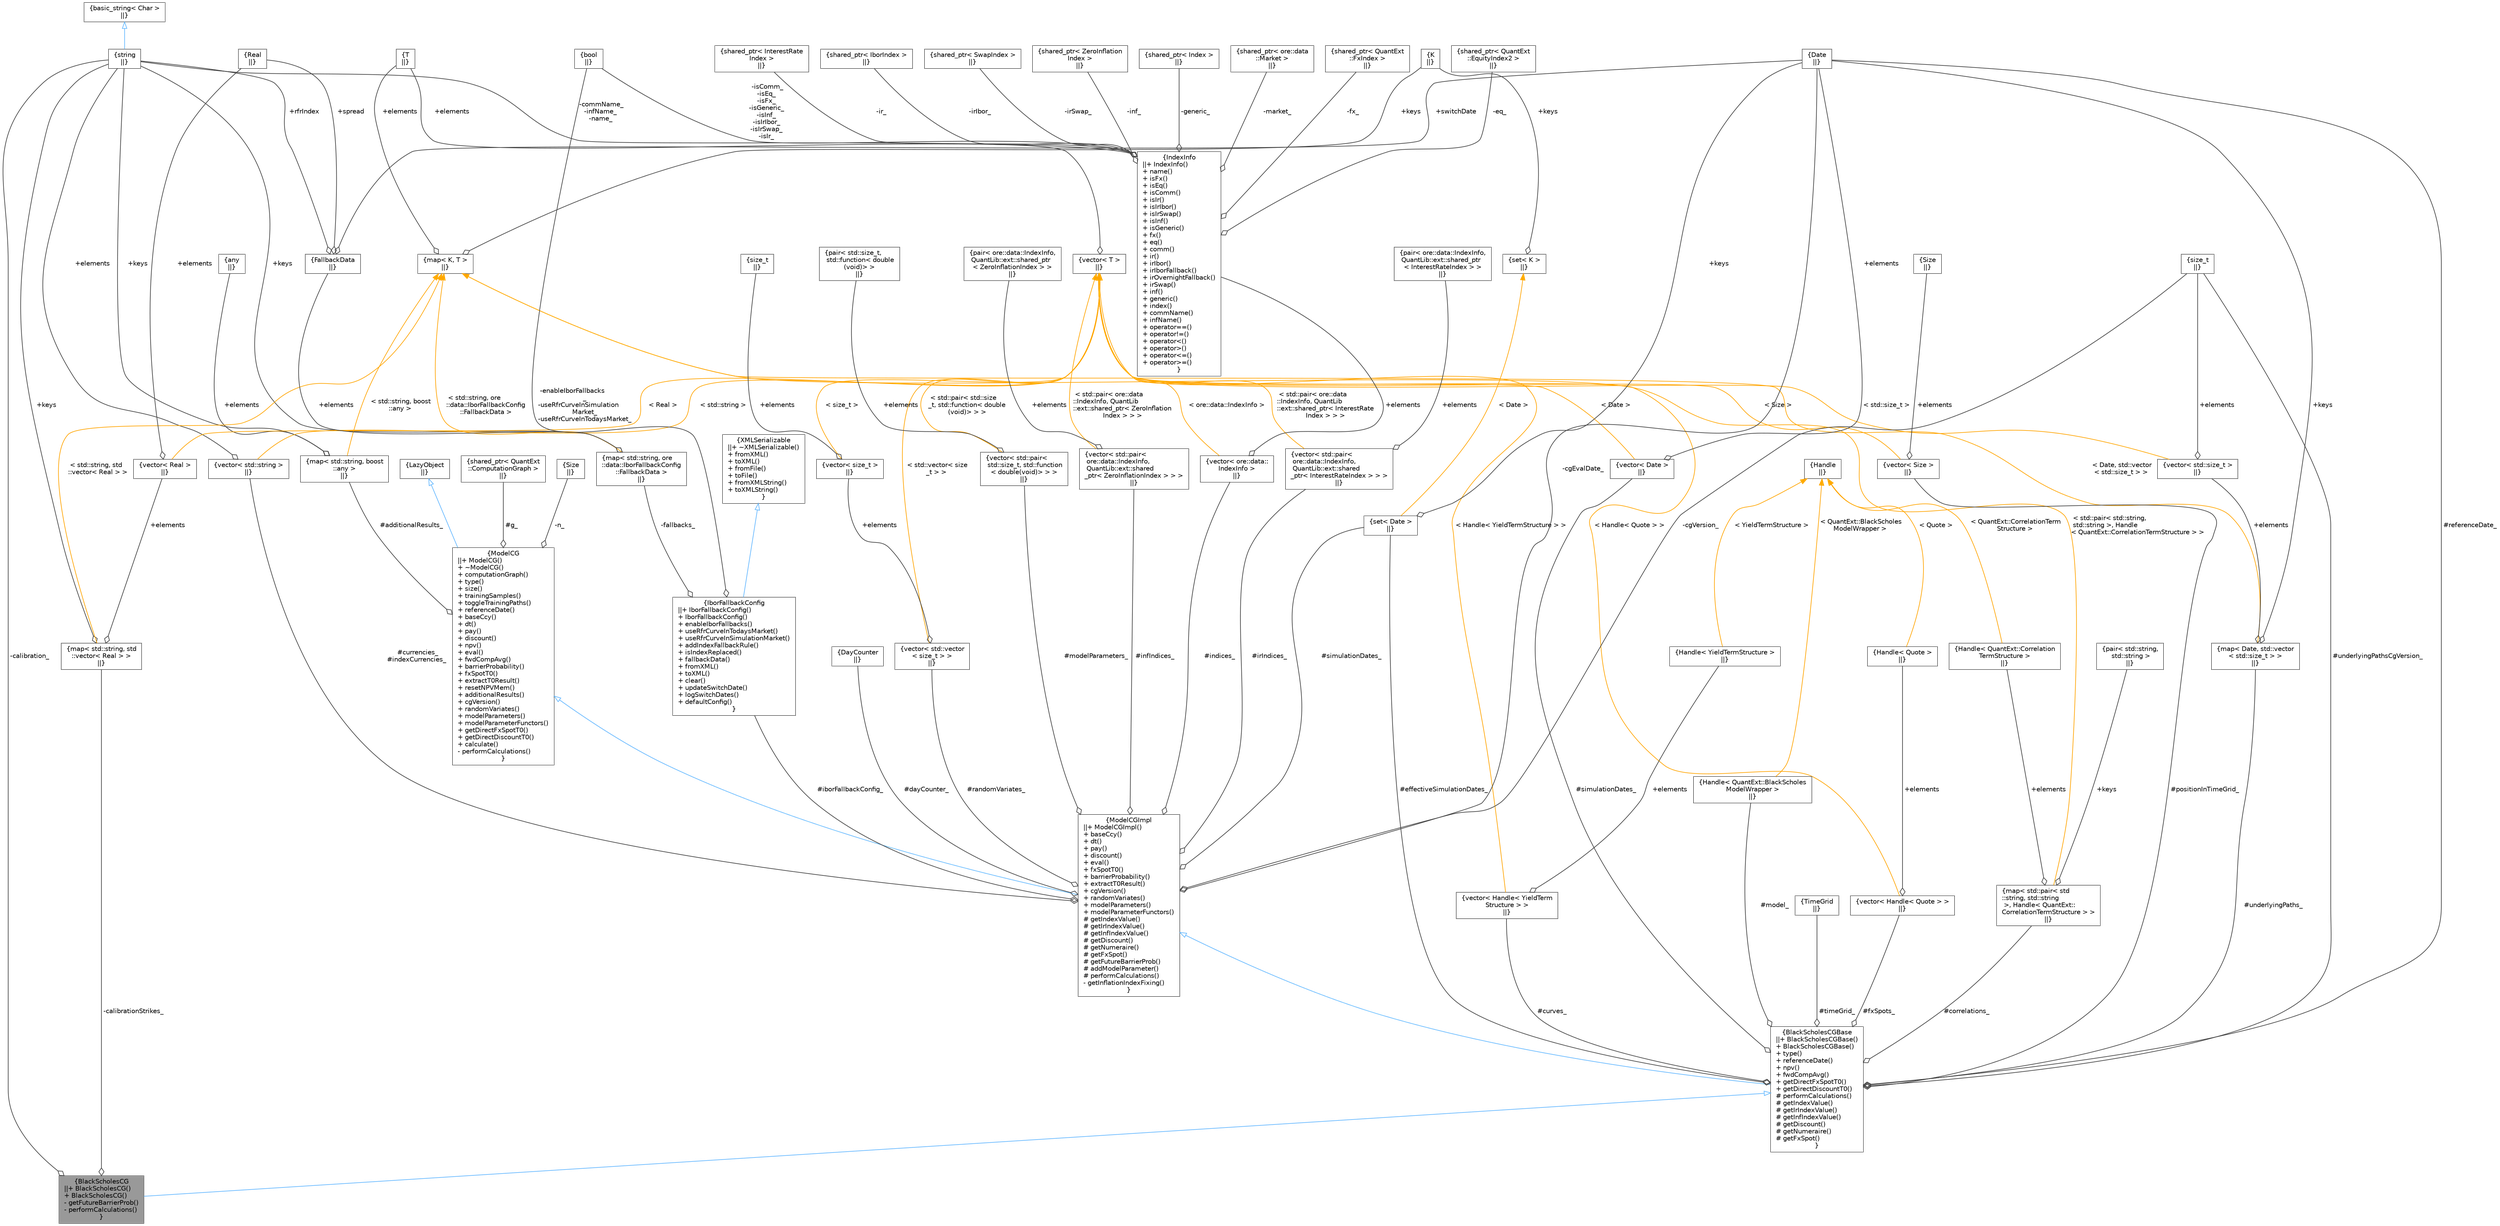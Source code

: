 digraph "BlackScholesCG"
{
 // INTERACTIVE_SVG=YES
 // LATEX_PDF_SIZE
  bgcolor="transparent";
  edge [fontname=Helvetica,fontsize=10,labelfontname=Helvetica,labelfontsize=10];
  node [fontname=Helvetica,fontsize=10,shape=box,height=0.2,width=0.4];
  Node1 [label="{BlackScholesCG\n||+ BlackScholesCG()\l+ BlackScholesCG()\l- getFutureBarrierProb()\l- performCalculations()\l}",height=0.2,width=0.4,color="gray40", fillcolor="grey60", style="filled", fontcolor="black",tooltip=" "];
  Node2 -> Node1 [dir="back",color="steelblue1",style="solid",arrowtail="onormal"];
  Node2 [label="{BlackScholesCGBase\n||+ BlackScholesCGBase()\l+ BlackScholesCGBase()\l+ type()\l+ referenceDate()\l+ npv()\l+ fwdCompAvg()\l+ getDirectFxSpotT0()\l+ getDirectDiscountT0()\l# performCalculations()\l# getIndexValue()\l# getIrIndexValue()\l# getInfIndexValue()\l# getDiscount()\l# getNumeraire()\l# getFxSpot()\l}",height=0.2,width=0.4,color="gray40", fillcolor="white", style="filled",URL="$classore_1_1data_1_1_black_scholes_c_g_base.html",tooltip=" "];
  Node3 -> Node2 [dir="back",color="steelblue1",style="solid",arrowtail="onormal"];
  Node3 [label="{ModelCGImpl\n||+ ModelCGImpl()\l+ baseCcy()\l+ dt()\l+ pay()\l+ discount()\l+ eval()\l+ fxSpotT0()\l+ barrierProbability()\l+ extractT0Result()\l+ cgVersion()\l+ randomVariates()\l+ modelParameters()\l+ modelParameterFunctors()\l# getIndexValue()\l# getIrIndexValue()\l# getInfIndexValue()\l# getDiscount()\l# getNumeraire()\l# getFxSpot()\l# getFutureBarrierProb()\l# addModelParameter()\l# performCalculations()\l- getInflationIndexFixing()\l}",height=0.2,width=0.4,color="gray40", fillcolor="white", style="filled",URL="$classore_1_1data_1_1_model_c_g_impl.html",tooltip=" "];
  Node4 -> Node3 [dir="back",color="steelblue1",style="solid",arrowtail="onormal"];
  Node4 [label="{ModelCG\n||+ ModelCG()\l+ ~ModelCG()\l+ computationGraph()\l+ type()\l+ size()\l+ trainingSamples()\l+ toggleTrainingPaths()\l+ referenceDate()\l+ baseCcy()\l+ dt()\l+ pay()\l+ discount()\l+ npv()\l+ eval()\l+ fwdCompAvg()\l+ barrierProbability()\l+ fxSpotT0()\l+ extractT0Result()\l+ resetNPVMem()\l+ additionalResults()\l+ cgVersion()\l+ randomVariates()\l+ modelParameters()\l+ modelParameterFunctors()\l+ getDirectFxSpotT0()\l+ getDirectDiscountT0()\l+ calculate()\l- performCalculations()\l}",height=0.2,width=0.4,color="gray40", fillcolor="white", style="filled",URL="$classore_1_1data_1_1_model_c_g.html",tooltip=" "];
  Node5 -> Node4 [dir="back",color="steelblue1",style="solid",arrowtail="onormal"];
  Node5 [label="{LazyObject\n||}",height=0.2,width=0.4,color="gray40", fillcolor="white", style="filled",tooltip=" "];
  Node6 -> Node4 [color="grey25",style="solid",label=" #additionalResults_" ,arrowhead="odiamond"];
  Node6 [label="{map\< std::string, boost\l::any \>\n||}",height=0.2,width=0.4,color="gray40", fillcolor="white", style="filled",tooltip=" "];
  Node7 -> Node6 [color="grey25",style="solid",label=" +keys" ,arrowhead="odiamond"];
  Node7 [label="{string\n||}",height=0.2,width=0.4,color="gray40", fillcolor="white", style="filled",tooltip=" "];
  Node8 -> Node7 [dir="back",color="steelblue1",style="solid",arrowtail="onormal"];
  Node8 [label="{basic_string\< Char \>\n||}",height=0.2,width=0.4,color="gray40", fillcolor="white", style="filled",tooltip=" "];
  Node9 -> Node6 [color="grey25",style="solid",label=" +elements" ,arrowhead="odiamond"];
  Node9 [label="{any\n||}",height=0.2,width=0.4,color="gray40", fillcolor="white", style="filled",tooltip=" "];
  Node10 -> Node6 [dir="back",color="orange",style="solid",label=" \< std::string, boost\l::any \>" ];
  Node10 [label="{map\< K, T \>\n||}",height=0.2,width=0.4,color="gray40", fillcolor="white", style="filled",tooltip=" "];
  Node11 -> Node10 [color="grey25",style="solid",label=" +keys" ,arrowhead="odiamond"];
  Node11 [label="{K\n||}",height=0.2,width=0.4,color="gray40", fillcolor="white", style="filled",tooltip=" "];
  Node12 -> Node10 [color="grey25",style="solid",label=" +elements" ,arrowhead="odiamond"];
  Node12 [label="{T\n||}",height=0.2,width=0.4,color="gray40", fillcolor="white", style="filled",tooltip=" "];
  Node13 -> Node4 [color="grey25",style="solid",label=" #g_" ,arrowhead="odiamond"];
  Node13 [label="{shared_ptr\< QuantExt\l::ComputationGraph \>\n||}",height=0.2,width=0.4,color="gray40", fillcolor="white", style="filled",tooltip=" "];
  Node14 -> Node4 [color="grey25",style="solid",label=" -n_" ,arrowhead="odiamond"];
  Node14 [label="{Size\n||}",height=0.2,width=0.4,color="gray40", fillcolor="white", style="filled",tooltip=" "];
  Node15 -> Node3 [color="grey25",style="solid",label=" #dayCounter_" ,arrowhead="odiamond"];
  Node15 [label="{DayCounter\n||}",height=0.2,width=0.4,color="gray40", fillcolor="white", style="filled",tooltip=" "];
  Node16 -> Node3 [color="grey25",style="solid",label=" #currencies_\n#indexCurrencies_" ,arrowhead="odiamond"];
  Node16 [label="{vector\< std::string \>\n||}",height=0.2,width=0.4,color="gray40", fillcolor="white", style="filled",tooltip=" "];
  Node7 -> Node16 [color="grey25",style="solid",label=" +elements" ,arrowhead="odiamond"];
  Node17 -> Node16 [dir="back",color="orange",style="solid",label=" \< std::string \>" ];
  Node17 [label="{vector\< T \>\n||}",height=0.2,width=0.4,color="gray40", fillcolor="white", style="filled",tooltip=" "];
  Node12 -> Node17 [color="grey25",style="solid",label=" +elements" ,arrowhead="odiamond"];
  Node18 -> Node3 [color="grey25",style="solid",label=" #simulationDates_" ,arrowhead="odiamond"];
  Node18 [label="{set\< Date \>\n||}",height=0.2,width=0.4,color="gray40", fillcolor="white", style="filled",tooltip=" "];
  Node19 -> Node18 [color="grey25",style="solid",label=" +keys" ,arrowhead="odiamond"];
  Node19 [label="{Date\n||}",height=0.2,width=0.4,color="gray40", fillcolor="white", style="filled",tooltip=" "];
  Node20 -> Node18 [dir="back",color="orange",style="solid",label=" \< Date \>" ];
  Node20 [label="{set\< K \>\n||}",height=0.2,width=0.4,color="gray40", fillcolor="white", style="filled",tooltip=" "];
  Node11 -> Node20 [color="grey25",style="solid",label=" +keys" ,arrowhead="odiamond"];
  Node21 -> Node3 [color="grey25",style="solid",label=" #iborFallbackConfig_" ,arrowhead="odiamond"];
  Node21 [label="{IborFallbackConfig\n||+ IborFallbackConfig()\l+ IborFallbackConfig()\l+ enableIborFallbacks()\l+ useRfrCurveInTodaysMarket()\l+ useRfrCurveInSimulationMarket()\l+ addIndexFallbackRule()\l+ isIndexReplaced()\l+ fallbackData()\l+ fromXML()\l+ toXML()\l+ clear()\l+ updateSwitchDate()\l+ logSwitchDates()\l+ defaultConfig()\l}",height=0.2,width=0.4,color="gray40", fillcolor="white", style="filled",URL="$classore_1_1data_1_1_ibor_fallback_config.html",tooltip=" "];
  Node22 -> Node21 [dir="back",color="steelblue1",style="solid",arrowtail="onormal"];
  Node22 [label="{XMLSerializable\n||+ ~XMLSerializable()\l+ fromXML()\l+ toXML()\l+ fromFile()\l+ toFile()\l+ fromXMLString()\l+ toXMLString()\l}",height=0.2,width=0.4,color="gray40", fillcolor="white", style="filled",URL="$classore_1_1data_1_1_x_m_l_serializable.html",tooltip="Base class for all serializable classes."];
  Node23 -> Node21 [color="grey25",style="solid",label=" -enableIborFallbacks\l_\n-useRfrCurveInSimulation\lMarket_\n-useRfrCurveInTodaysMarket_" ,arrowhead="odiamond"];
  Node23 [label="{bool\n||}",height=0.2,width=0.4,color="gray40", fillcolor="white", style="filled",URL="$classbool.html",tooltip=" "];
  Node24 -> Node21 [color="grey25",style="solid",label=" -fallbacks_" ,arrowhead="odiamond"];
  Node24 [label="{map\< std::string, ore\l::data::IborFallbackConfig\l::FallbackData \>\n||}",height=0.2,width=0.4,color="gray40", fillcolor="white", style="filled",tooltip=" "];
  Node7 -> Node24 [color="grey25",style="solid",label=" +keys" ,arrowhead="odiamond"];
  Node25 -> Node24 [color="grey25",style="solid",label=" +elements" ,arrowhead="odiamond"];
  Node25 [label="{FallbackData\n||}",height=0.2,width=0.4,color="gray40", fillcolor="white", style="filled",URL="$structore_1_1data_1_1_ibor_fallback_config_1_1_fallback_data.html",tooltip=" "];
  Node7 -> Node25 [color="grey25",style="solid",label=" +rfrIndex" ,arrowhead="odiamond"];
  Node26 -> Node25 [color="grey25",style="solid",label=" +spread" ,arrowhead="odiamond"];
  Node26 [label="{Real\n||}",height=0.2,width=0.4,color="gray40", fillcolor="white", style="filled",tooltip=" "];
  Node19 -> Node25 [color="grey25",style="solid",label=" +switchDate" ,arrowhead="odiamond"];
  Node10 -> Node24 [dir="back",color="orange",style="solid",label=" \< std::string, ore\l::data::IborFallbackConfig\l::FallbackData \>" ];
  Node27 -> Node3 [color="grey25",style="solid",label=" #irIndices_" ,arrowhead="odiamond"];
  Node27 [label="{vector\< std::pair\<\l ore::data::IndexInfo,\l QuantLib::ext::shared\l_ptr\< InterestRateIndex \> \> \>\n||}",height=0.2,width=0.4,color="gray40", fillcolor="white", style="filled",tooltip=" "];
  Node28 -> Node27 [color="grey25",style="solid",label=" +elements" ,arrowhead="odiamond"];
  Node28 [label="{pair\< ore::data::IndexInfo,\l QuantLib::ext::shared_ptr\l\< InterestRateIndex \> \>\n||}",height=0.2,width=0.4,color="gray40", fillcolor="white", style="filled",tooltip=" "];
  Node17 -> Node27 [dir="back",color="orange",style="solid",label=" \< std::pair\< ore::data\l::IndexInfo, QuantLib\l::ext::shared_ptr\< InterestRate\lIndex \> \> \>" ];
  Node29 -> Node3 [color="grey25",style="solid",label=" #infIndices_" ,arrowhead="odiamond"];
  Node29 [label="{vector\< std::pair\<\l ore::data::IndexInfo,\l QuantLib::ext::shared\l_ptr\< ZeroInflationIndex \> \> \>\n||}",height=0.2,width=0.4,color="gray40", fillcolor="white", style="filled",tooltip=" "];
  Node30 -> Node29 [color="grey25",style="solid",label=" +elements" ,arrowhead="odiamond"];
  Node30 [label="{pair\< ore::data::IndexInfo,\l QuantLib::ext::shared_ptr\l\< ZeroInflationIndex \> \>\n||}",height=0.2,width=0.4,color="gray40", fillcolor="white", style="filled",tooltip=" "];
  Node17 -> Node29 [dir="back",color="orange",style="solid",label=" \< std::pair\< ore::data\l::IndexInfo, QuantLib\l::ext::shared_ptr\< ZeroInflation\lIndex \> \> \>" ];
  Node31 -> Node3 [color="grey25",style="solid",label=" #indices_" ,arrowhead="odiamond"];
  Node31 [label="{vector\< ore::data::\lIndexInfo \>\n||}",height=0.2,width=0.4,color="gray40", fillcolor="white", style="filled",tooltip=" "];
  Node32 -> Node31 [color="grey25",style="solid",label=" +elements" ,arrowhead="odiamond"];
  Node32 [label="{IndexInfo\n||+ IndexInfo()\l+ name()\l+ isFx()\l+ isEq()\l+ isComm()\l+ isIr()\l+ isIrIbor()\l+ isIrSwap()\l+ isInf()\l+ isGeneric()\l+ fx()\l+ eq()\l+ comm()\l+ ir()\l+ irIbor()\l+ irIborFallback()\l+ irOvernightFallback()\l+ irSwap()\l+ inf()\l+ generic()\l+ index()\l+ commName()\l+ infName()\l+ operator==()\l+ operator!=()\l+ operator\<()\l+ operator\>()\l+ operator\<=()\l+ operator\>=()\l}",height=0.2,width=0.4,color="gray40", fillcolor="white", style="filled",URL="$classore_1_1data_1_1_index_info.html",tooltip=" "];
  Node7 -> Node32 [color="grey25",style="solid",label=" -commName_\n-infName_\n-name_" ,arrowhead="odiamond"];
  Node33 -> Node32 [color="grey25",style="solid",label=" -market_" ,arrowhead="odiamond"];
  Node33 [label="{shared_ptr\< ore::data\l::Market \>\n||}",height=0.2,width=0.4,color="gray40", fillcolor="white", style="filled",tooltip=" "];
  Node23 -> Node32 [color="grey25",style="solid",label=" -isComm_\n-isEq_\n-isFx_\n-isGeneric_\n-isInf_\n-isIrIbor_\n-isIrSwap_\n-isIr_" ,arrowhead="odiamond"];
  Node34 -> Node32 [color="grey25",style="solid",label=" -fx_" ,arrowhead="odiamond"];
  Node34 [label="{shared_ptr\< QuantExt\l::FxIndex \>\n||}",height=0.2,width=0.4,color="gray40", fillcolor="white", style="filled",tooltip=" "];
  Node35 -> Node32 [color="grey25",style="solid",label=" -eq_" ,arrowhead="odiamond"];
  Node35 [label="{shared_ptr\< QuantExt\l::EquityIndex2 \>\n||}",height=0.2,width=0.4,color="gray40", fillcolor="white", style="filled",tooltip=" "];
  Node36 -> Node32 [color="grey25",style="solid",label=" -ir_" ,arrowhead="odiamond"];
  Node36 [label="{shared_ptr\< InterestRate\lIndex \>\n||}",height=0.2,width=0.4,color="gray40", fillcolor="white", style="filled",tooltip=" "];
  Node37 -> Node32 [color="grey25",style="solid",label=" -irIbor_" ,arrowhead="odiamond"];
  Node37 [label="{shared_ptr\< IborIndex \>\n||}",height=0.2,width=0.4,color="gray40", fillcolor="white", style="filled",tooltip=" "];
  Node38 -> Node32 [color="grey25",style="solid",label=" -irSwap_" ,arrowhead="odiamond"];
  Node38 [label="{shared_ptr\< SwapIndex \>\n||}",height=0.2,width=0.4,color="gray40", fillcolor="white", style="filled",tooltip=" "];
  Node39 -> Node32 [color="grey25",style="solid",label=" -inf_" ,arrowhead="odiamond"];
  Node39 [label="{shared_ptr\< ZeroInflation\lIndex \>\n||}",height=0.2,width=0.4,color="gray40", fillcolor="white", style="filled",tooltip=" "];
  Node40 -> Node32 [color="grey25",style="solid",label=" -generic_" ,arrowhead="odiamond"];
  Node40 [label="{shared_ptr\< Index \>\n||}",height=0.2,width=0.4,color="gray40", fillcolor="white", style="filled",tooltip=" "];
  Node17 -> Node31 [dir="back",color="orange",style="solid",label=" \< ore::data::IndexInfo \>" ];
  Node41 -> Node3 [color="grey25",style="solid",label=" #randomVariates_" ,arrowhead="odiamond"];
  Node41 [label="{vector\< std::vector\l\< size_t \> \>\n||}",height=0.2,width=0.4,color="gray40", fillcolor="white", style="filled",tooltip=" "];
  Node42 -> Node41 [color="grey25",style="solid",label=" +elements" ,arrowhead="odiamond"];
  Node42 [label="{vector\< size_t \>\n||}",height=0.2,width=0.4,color="gray40", fillcolor="white", style="filled",tooltip=" "];
  Node43 -> Node42 [color="grey25",style="solid",label=" +elements" ,arrowhead="odiamond"];
  Node43 [label="{size_t\n||}",height=0.2,width=0.4,color="gray40", fillcolor="white", style="filled",tooltip=" "];
  Node17 -> Node42 [dir="back",color="orange",style="solid",label=" \< size_t \>" ];
  Node17 -> Node41 [dir="back",color="orange",style="solid",label=" \< std::vector\< size\l_t \> \>" ];
  Node44 -> Node3 [color="grey25",style="solid",label=" #modelParameters_" ,arrowhead="odiamond"];
  Node44 [label="{vector\< std::pair\<\l std::size_t, std::function\l\< double(void)\> \> \>\n||}",height=0.2,width=0.4,color="gray40", fillcolor="white", style="filled",tooltip=" "];
  Node45 -> Node44 [color="grey25",style="solid",label=" +elements" ,arrowhead="odiamond"];
  Node45 [label="{pair\< std::size_t,\l std::function\< double\l(void)\> \>\n||}",height=0.2,width=0.4,color="gray40", fillcolor="white", style="filled",tooltip=" "];
  Node17 -> Node44 [dir="back",color="orange",style="solid",label=" \< std::pair\< std::size\l_t, std::function\< double\l(void)\> \> \>" ];
  Node46 -> Node3 [color="grey25",style="solid",label=" -cgVersion_" ,arrowhead="odiamond"];
  Node46 [label="{size_t\n||}",height=0.2,width=0.4,color="gray40", fillcolor="white", style="filled",tooltip=" "];
  Node19 -> Node3 [color="grey25",style="solid",label=" -cgEvalDate_" ,arrowhead="odiamond"];
  Node47 -> Node2 [color="grey25",style="solid",label=" #curves_" ,arrowhead="odiamond"];
  Node47 [label="{vector\< Handle\< YieldTerm\lStructure \> \>\n||}",height=0.2,width=0.4,color="gray40", fillcolor="white", style="filled",tooltip=" "];
  Node48 -> Node47 [color="grey25",style="solid",label=" +elements" ,arrowhead="odiamond"];
  Node48 [label="{Handle\< YieldTermStructure \>\n||}",height=0.2,width=0.4,color="gray40", fillcolor="white", style="filled",tooltip=" "];
  Node49 -> Node48 [dir="back",color="orange",style="solid",label=" \< YieldTermStructure \>" ];
  Node49 [label="{Handle\n||}",height=0.2,width=0.4,color="gray40", fillcolor="white", style="filled",tooltip=" "];
  Node17 -> Node47 [dir="back",color="orange",style="solid",label=" \< Handle\< YieldTermStructure \> \>" ];
  Node50 -> Node2 [color="grey25",style="solid",label=" #fxSpots_" ,arrowhead="odiamond"];
  Node50 [label="{vector\< Handle\< Quote \> \>\n||}",height=0.2,width=0.4,color="gray40", fillcolor="white", style="filled",tooltip=" "];
  Node51 -> Node50 [color="grey25",style="solid",label=" +elements" ,arrowhead="odiamond"];
  Node51 [label="{Handle\< Quote \>\n||}",height=0.2,width=0.4,color="gray40", fillcolor="white", style="filled",tooltip=" "];
  Node49 -> Node51 [dir="back",color="orange",style="solid",label=" \< Quote \>" ];
  Node17 -> Node50 [dir="back",color="orange",style="solid",label=" \< Handle\< Quote \> \>" ];
  Node52 -> Node2 [color="grey25",style="solid",label=" #model_" ,arrowhead="odiamond"];
  Node52 [label="{Handle\< QuantExt::BlackScholes\lModelWrapper \>\n||}",height=0.2,width=0.4,color="gray40", fillcolor="white", style="filled",tooltip=" "];
  Node49 -> Node52 [dir="back",color="orange",style="solid",label=" \< QuantExt::BlackScholes\lModelWrapper \>" ];
  Node53 -> Node2 [color="grey25",style="solid",label=" #correlations_" ,arrowhead="odiamond"];
  Node53 [label="{map\< std::pair\< std\l::string, std::string\l \>, Handle\< QuantExt::\lCorrelationTermStructure \> \>\n||}",height=0.2,width=0.4,color="gray40", fillcolor="white", style="filled",tooltip=" "];
  Node54 -> Node53 [color="grey25",style="solid",label=" +keys" ,arrowhead="odiamond"];
  Node54 [label="{pair\< std::string,\l std::string \>\n||}",height=0.2,width=0.4,color="gray40", fillcolor="white", style="filled",tooltip=" "];
  Node55 -> Node53 [color="grey25",style="solid",label=" +elements" ,arrowhead="odiamond"];
  Node55 [label="{Handle\< QuantExt::Correlation\lTermStructure \>\n||}",height=0.2,width=0.4,color="gray40", fillcolor="white", style="filled",tooltip=" "];
  Node49 -> Node55 [dir="back",color="orange",style="solid",label=" \< QuantExt::CorrelationTerm\lStructure \>" ];
  Node10 -> Node53 [dir="back",color="orange",style="solid",label=" \< std::pair\< std::string,\l std::string \>, Handle\l\< QuantExt::CorrelationTermStructure \> \>" ];
  Node56 -> Node2 [color="grey25",style="solid",label=" #simulationDates_" ,arrowhead="odiamond"];
  Node56 [label="{vector\< Date \>\n||}",height=0.2,width=0.4,color="gray40", fillcolor="white", style="filled",tooltip=" "];
  Node19 -> Node56 [color="grey25",style="solid",label=" +elements" ,arrowhead="odiamond"];
  Node17 -> Node56 [dir="back",color="orange",style="solid",label=" \< Date \>" ];
  Node19 -> Node2 [color="grey25",style="solid",label=" #referenceDate_" ,arrowhead="odiamond"];
  Node18 -> Node2 [color="grey25",style="solid",label=" #effectiveSimulationDates_" ,arrowhead="odiamond"];
  Node57 -> Node2 [color="grey25",style="solid",label=" #timeGrid_" ,arrowhead="odiamond"];
  Node57 [label="{TimeGrid\n||}",height=0.2,width=0.4,color="gray40", fillcolor="white", style="filled",tooltip=" "];
  Node58 -> Node2 [color="grey25",style="solid",label=" #positionInTimeGrid_" ,arrowhead="odiamond"];
  Node58 [label="{vector\< Size \>\n||}",height=0.2,width=0.4,color="gray40", fillcolor="white", style="filled",tooltip=" "];
  Node59 -> Node58 [color="grey25",style="solid",label=" +elements" ,arrowhead="odiamond"];
  Node59 [label="{Size\n||}",height=0.2,width=0.4,color="gray40", fillcolor="white", style="filled",tooltip=" "];
  Node17 -> Node58 [dir="back",color="orange",style="solid",label=" \< Size \>" ];
  Node60 -> Node2 [color="grey25",style="solid",label=" #underlyingPaths_" ,arrowhead="odiamond"];
  Node60 [label="{map\< Date, std::vector\l\< std::size_t \> \>\n||}",height=0.2,width=0.4,color="gray40", fillcolor="white", style="filled",tooltip=" "];
  Node19 -> Node60 [color="grey25",style="solid",label=" +keys" ,arrowhead="odiamond"];
  Node61 -> Node60 [color="grey25",style="solid",label=" +elements" ,arrowhead="odiamond"];
  Node61 [label="{vector\< std::size_t \>\n||}",height=0.2,width=0.4,color="gray40", fillcolor="white", style="filled",tooltip=" "];
  Node46 -> Node61 [color="grey25",style="solid",label=" +elements" ,arrowhead="odiamond"];
  Node17 -> Node61 [dir="back",color="orange",style="solid",label=" \< std::size_t \>" ];
  Node10 -> Node60 [dir="back",color="orange",style="solid",label=" \< Date, std::vector\l\< std::size_t \> \>" ];
  Node46 -> Node2 [color="grey25",style="solid",label=" #underlyingPathsCgVersion_" ,arrowhead="odiamond"];
  Node7 -> Node1 [color="grey25",style="solid",label=" -calibration_" ,arrowhead="odiamond"];
  Node62 -> Node1 [color="grey25",style="solid",label=" -calibrationStrikes_" ,arrowhead="odiamond"];
  Node62 [label="{map\< std::string, std\l::vector\< Real \> \>\n||}",height=0.2,width=0.4,color="gray40", fillcolor="white", style="filled",tooltip=" "];
  Node7 -> Node62 [color="grey25",style="solid",label=" +keys" ,arrowhead="odiamond"];
  Node63 -> Node62 [color="grey25",style="solid",label=" +elements" ,arrowhead="odiamond"];
  Node63 [label="{vector\< Real \>\n||}",height=0.2,width=0.4,color="gray40", fillcolor="white", style="filled",tooltip=" "];
  Node26 -> Node63 [color="grey25",style="solid",label=" +elements" ,arrowhead="odiamond"];
  Node17 -> Node63 [dir="back",color="orange",style="solid",label=" \< Real \>" ];
  Node10 -> Node62 [dir="back",color="orange",style="solid",label=" \< std::string, std\l::vector\< Real \> \>" ];
}
